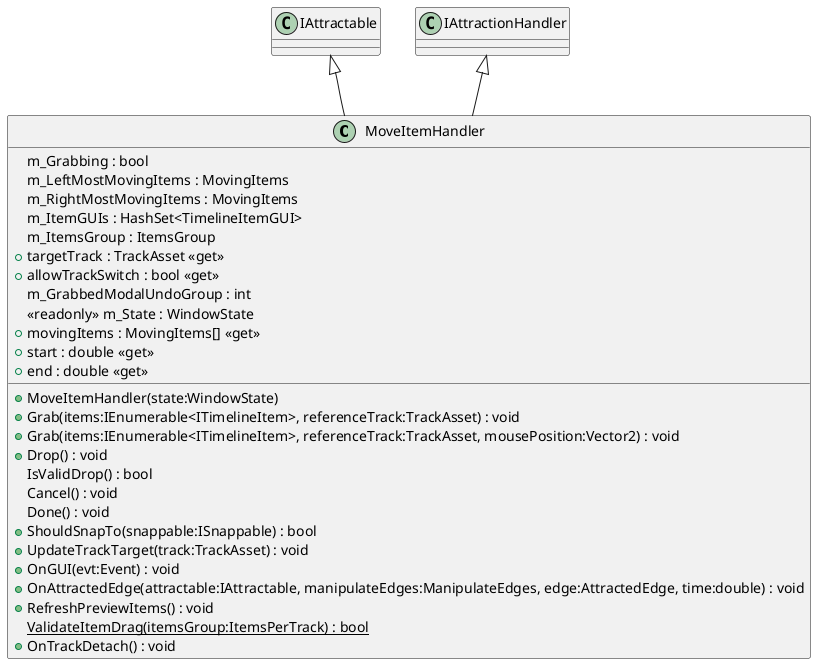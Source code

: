 @startuml
class MoveItemHandler {
    m_Grabbing : bool
    m_LeftMostMovingItems : MovingItems
    m_RightMostMovingItems : MovingItems
    m_ItemGUIs : HashSet<TimelineItemGUI>
    m_ItemsGroup : ItemsGroup
    + targetTrack : TrackAsset <<get>>
    + allowTrackSwitch : bool <<get>>
    m_GrabbedModalUndoGroup : int
    <<readonly>> m_State : WindowState
    + movingItems : MovingItems[] <<get>>
    + MoveItemHandler(state:WindowState)
    + Grab(items:IEnumerable<ITimelineItem>, referenceTrack:TrackAsset) : void
    + Grab(items:IEnumerable<ITimelineItem>, referenceTrack:TrackAsset, mousePosition:Vector2) : void
    + Drop() : void
    IsValidDrop() : bool
    Cancel() : void
    Done() : void
    + start : double <<get>>
    + end : double <<get>>
    + ShouldSnapTo(snappable:ISnappable) : bool
    + UpdateTrackTarget(track:TrackAsset) : void
    + OnGUI(evt:Event) : void
    + OnAttractedEdge(attractable:IAttractable, manipulateEdges:ManipulateEdges, edge:AttractedEdge, time:double) : void
    + RefreshPreviewItems() : void
    {static} ValidateItemDrag(itemsGroup:ItemsPerTrack) : bool
    + OnTrackDetach() : void
}
IAttractable <|-- MoveItemHandler
IAttractionHandler <|-- MoveItemHandler
@enduml
